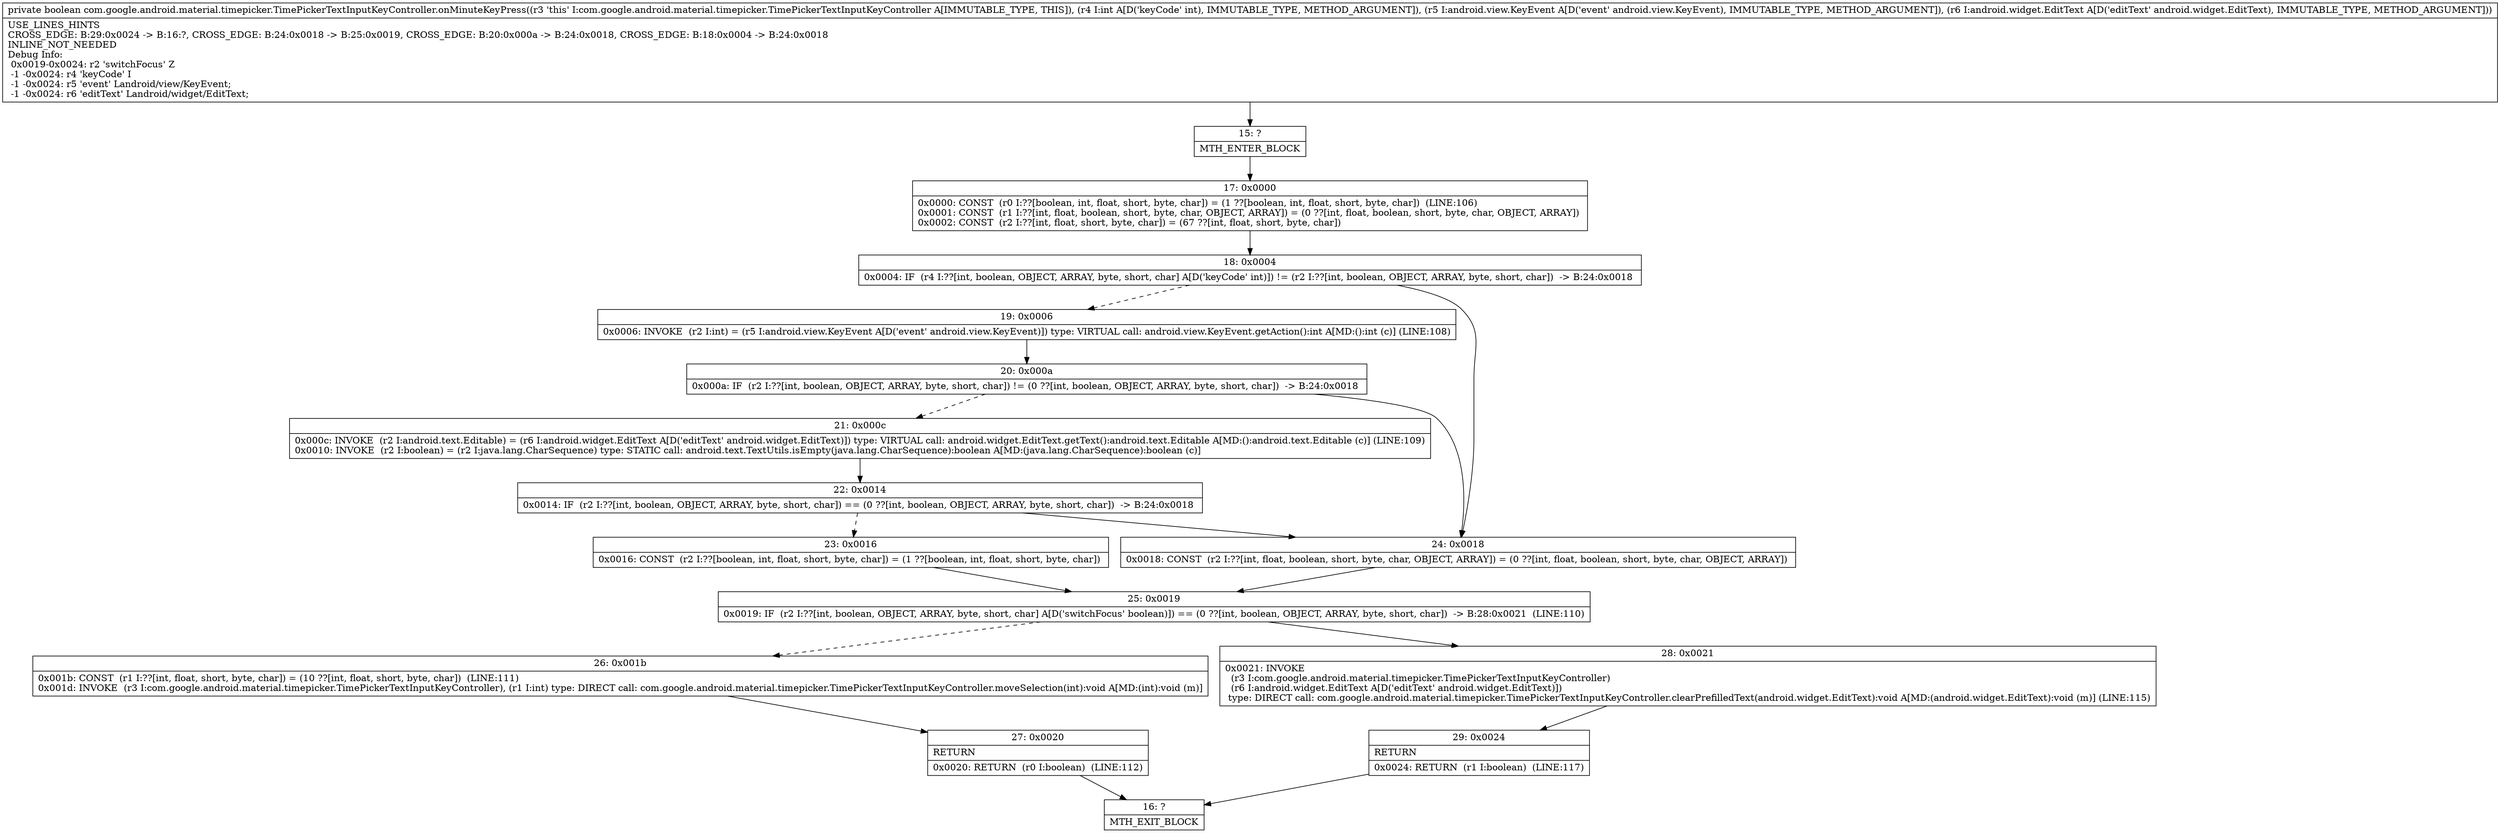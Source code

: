 digraph "CFG forcom.google.android.material.timepicker.TimePickerTextInputKeyController.onMinuteKeyPress(ILandroid\/view\/KeyEvent;Landroid\/widget\/EditText;)Z" {
Node_15 [shape=record,label="{15\:\ ?|MTH_ENTER_BLOCK\l}"];
Node_17 [shape=record,label="{17\:\ 0x0000|0x0000: CONST  (r0 I:??[boolean, int, float, short, byte, char]) = (1 ??[boolean, int, float, short, byte, char])  (LINE:106)\l0x0001: CONST  (r1 I:??[int, float, boolean, short, byte, char, OBJECT, ARRAY]) = (0 ??[int, float, boolean, short, byte, char, OBJECT, ARRAY]) \l0x0002: CONST  (r2 I:??[int, float, short, byte, char]) = (67 ??[int, float, short, byte, char]) \l}"];
Node_18 [shape=record,label="{18\:\ 0x0004|0x0004: IF  (r4 I:??[int, boolean, OBJECT, ARRAY, byte, short, char] A[D('keyCode' int)]) != (r2 I:??[int, boolean, OBJECT, ARRAY, byte, short, char])  \-\> B:24:0x0018 \l}"];
Node_19 [shape=record,label="{19\:\ 0x0006|0x0006: INVOKE  (r2 I:int) = (r5 I:android.view.KeyEvent A[D('event' android.view.KeyEvent)]) type: VIRTUAL call: android.view.KeyEvent.getAction():int A[MD:():int (c)] (LINE:108)\l}"];
Node_20 [shape=record,label="{20\:\ 0x000a|0x000a: IF  (r2 I:??[int, boolean, OBJECT, ARRAY, byte, short, char]) != (0 ??[int, boolean, OBJECT, ARRAY, byte, short, char])  \-\> B:24:0x0018 \l}"];
Node_21 [shape=record,label="{21\:\ 0x000c|0x000c: INVOKE  (r2 I:android.text.Editable) = (r6 I:android.widget.EditText A[D('editText' android.widget.EditText)]) type: VIRTUAL call: android.widget.EditText.getText():android.text.Editable A[MD:():android.text.Editable (c)] (LINE:109)\l0x0010: INVOKE  (r2 I:boolean) = (r2 I:java.lang.CharSequence) type: STATIC call: android.text.TextUtils.isEmpty(java.lang.CharSequence):boolean A[MD:(java.lang.CharSequence):boolean (c)]\l}"];
Node_22 [shape=record,label="{22\:\ 0x0014|0x0014: IF  (r2 I:??[int, boolean, OBJECT, ARRAY, byte, short, char]) == (0 ??[int, boolean, OBJECT, ARRAY, byte, short, char])  \-\> B:24:0x0018 \l}"];
Node_23 [shape=record,label="{23\:\ 0x0016|0x0016: CONST  (r2 I:??[boolean, int, float, short, byte, char]) = (1 ??[boolean, int, float, short, byte, char]) \l}"];
Node_25 [shape=record,label="{25\:\ 0x0019|0x0019: IF  (r2 I:??[int, boolean, OBJECT, ARRAY, byte, short, char] A[D('switchFocus' boolean)]) == (0 ??[int, boolean, OBJECT, ARRAY, byte, short, char])  \-\> B:28:0x0021  (LINE:110)\l}"];
Node_26 [shape=record,label="{26\:\ 0x001b|0x001b: CONST  (r1 I:??[int, float, short, byte, char]) = (10 ??[int, float, short, byte, char])  (LINE:111)\l0x001d: INVOKE  (r3 I:com.google.android.material.timepicker.TimePickerTextInputKeyController), (r1 I:int) type: DIRECT call: com.google.android.material.timepicker.TimePickerTextInputKeyController.moveSelection(int):void A[MD:(int):void (m)]\l}"];
Node_27 [shape=record,label="{27\:\ 0x0020|RETURN\l|0x0020: RETURN  (r0 I:boolean)  (LINE:112)\l}"];
Node_16 [shape=record,label="{16\:\ ?|MTH_EXIT_BLOCK\l}"];
Node_28 [shape=record,label="{28\:\ 0x0021|0x0021: INVOKE  \l  (r3 I:com.google.android.material.timepicker.TimePickerTextInputKeyController)\l  (r6 I:android.widget.EditText A[D('editText' android.widget.EditText)])\l type: DIRECT call: com.google.android.material.timepicker.TimePickerTextInputKeyController.clearPrefilledText(android.widget.EditText):void A[MD:(android.widget.EditText):void (m)] (LINE:115)\l}"];
Node_29 [shape=record,label="{29\:\ 0x0024|RETURN\l|0x0024: RETURN  (r1 I:boolean)  (LINE:117)\l}"];
Node_24 [shape=record,label="{24\:\ 0x0018|0x0018: CONST  (r2 I:??[int, float, boolean, short, byte, char, OBJECT, ARRAY]) = (0 ??[int, float, boolean, short, byte, char, OBJECT, ARRAY]) \l}"];
MethodNode[shape=record,label="{private boolean com.google.android.material.timepicker.TimePickerTextInputKeyController.onMinuteKeyPress((r3 'this' I:com.google.android.material.timepicker.TimePickerTextInputKeyController A[IMMUTABLE_TYPE, THIS]), (r4 I:int A[D('keyCode' int), IMMUTABLE_TYPE, METHOD_ARGUMENT]), (r5 I:android.view.KeyEvent A[D('event' android.view.KeyEvent), IMMUTABLE_TYPE, METHOD_ARGUMENT]), (r6 I:android.widget.EditText A[D('editText' android.widget.EditText), IMMUTABLE_TYPE, METHOD_ARGUMENT]))  | USE_LINES_HINTS\lCROSS_EDGE: B:29:0x0024 \-\> B:16:?, CROSS_EDGE: B:24:0x0018 \-\> B:25:0x0019, CROSS_EDGE: B:20:0x000a \-\> B:24:0x0018, CROSS_EDGE: B:18:0x0004 \-\> B:24:0x0018\lINLINE_NOT_NEEDED\lDebug Info:\l  0x0019\-0x0024: r2 'switchFocus' Z\l  \-1 \-0x0024: r4 'keyCode' I\l  \-1 \-0x0024: r5 'event' Landroid\/view\/KeyEvent;\l  \-1 \-0x0024: r6 'editText' Landroid\/widget\/EditText;\l}"];
MethodNode -> Node_15;Node_15 -> Node_17;
Node_17 -> Node_18;
Node_18 -> Node_19[style=dashed];
Node_18 -> Node_24;
Node_19 -> Node_20;
Node_20 -> Node_21[style=dashed];
Node_20 -> Node_24;
Node_21 -> Node_22;
Node_22 -> Node_23[style=dashed];
Node_22 -> Node_24;
Node_23 -> Node_25;
Node_25 -> Node_26[style=dashed];
Node_25 -> Node_28;
Node_26 -> Node_27;
Node_27 -> Node_16;
Node_28 -> Node_29;
Node_29 -> Node_16;
Node_24 -> Node_25;
}

